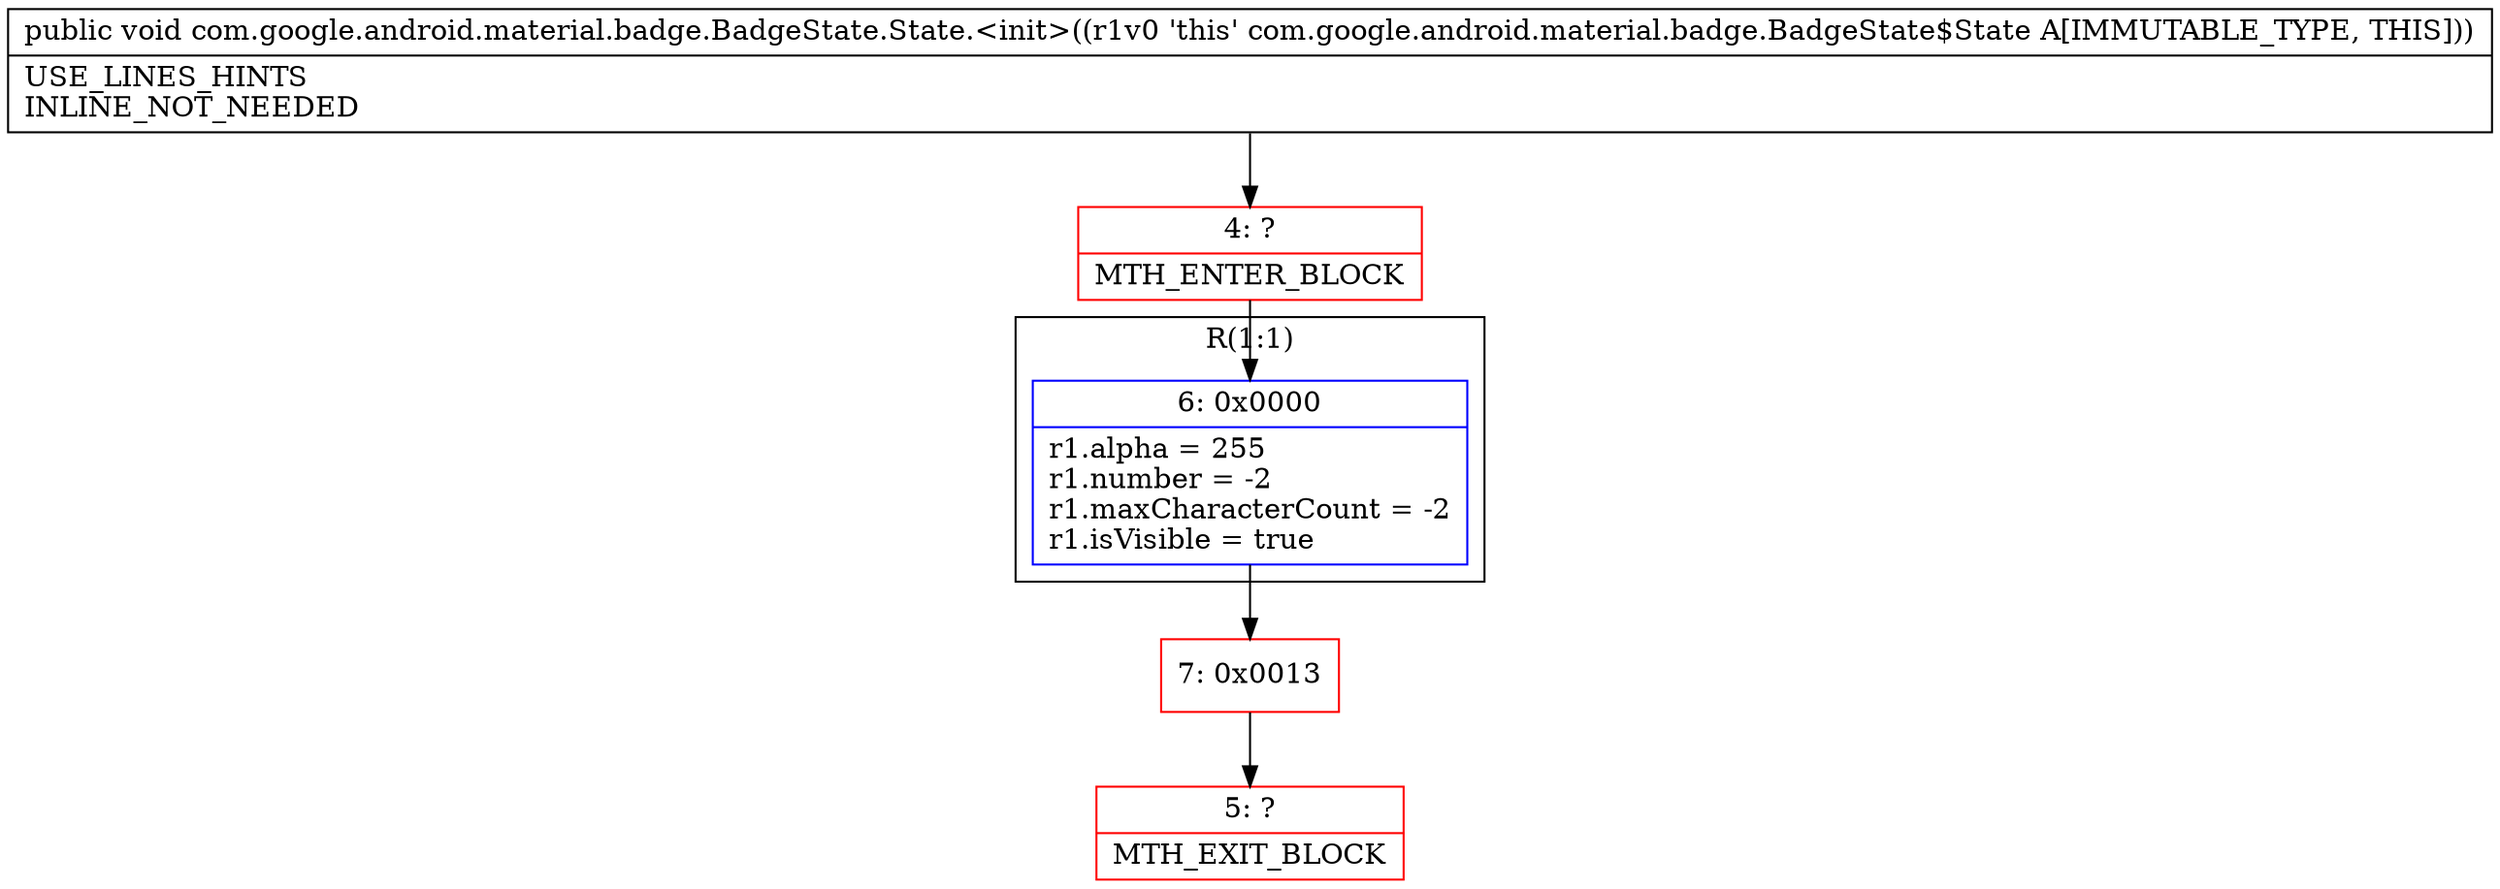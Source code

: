 digraph "CFG forcom.google.android.material.badge.BadgeState.State.\<init\>()V" {
subgraph cluster_Region_553288026 {
label = "R(1:1)";
node [shape=record,color=blue];
Node_6 [shape=record,label="{6\:\ 0x0000|r1.alpha = 255\lr1.number = \-2\lr1.maxCharacterCount = \-2\lr1.isVisible = true\l}"];
}
Node_4 [shape=record,color=red,label="{4\:\ ?|MTH_ENTER_BLOCK\l}"];
Node_7 [shape=record,color=red,label="{7\:\ 0x0013}"];
Node_5 [shape=record,color=red,label="{5\:\ ?|MTH_EXIT_BLOCK\l}"];
MethodNode[shape=record,label="{public void com.google.android.material.badge.BadgeState.State.\<init\>((r1v0 'this' com.google.android.material.badge.BadgeState$State A[IMMUTABLE_TYPE, THIS]))  | USE_LINES_HINTS\lINLINE_NOT_NEEDED\l}"];
MethodNode -> Node_4;Node_6 -> Node_7;
Node_4 -> Node_6;
Node_7 -> Node_5;
}

